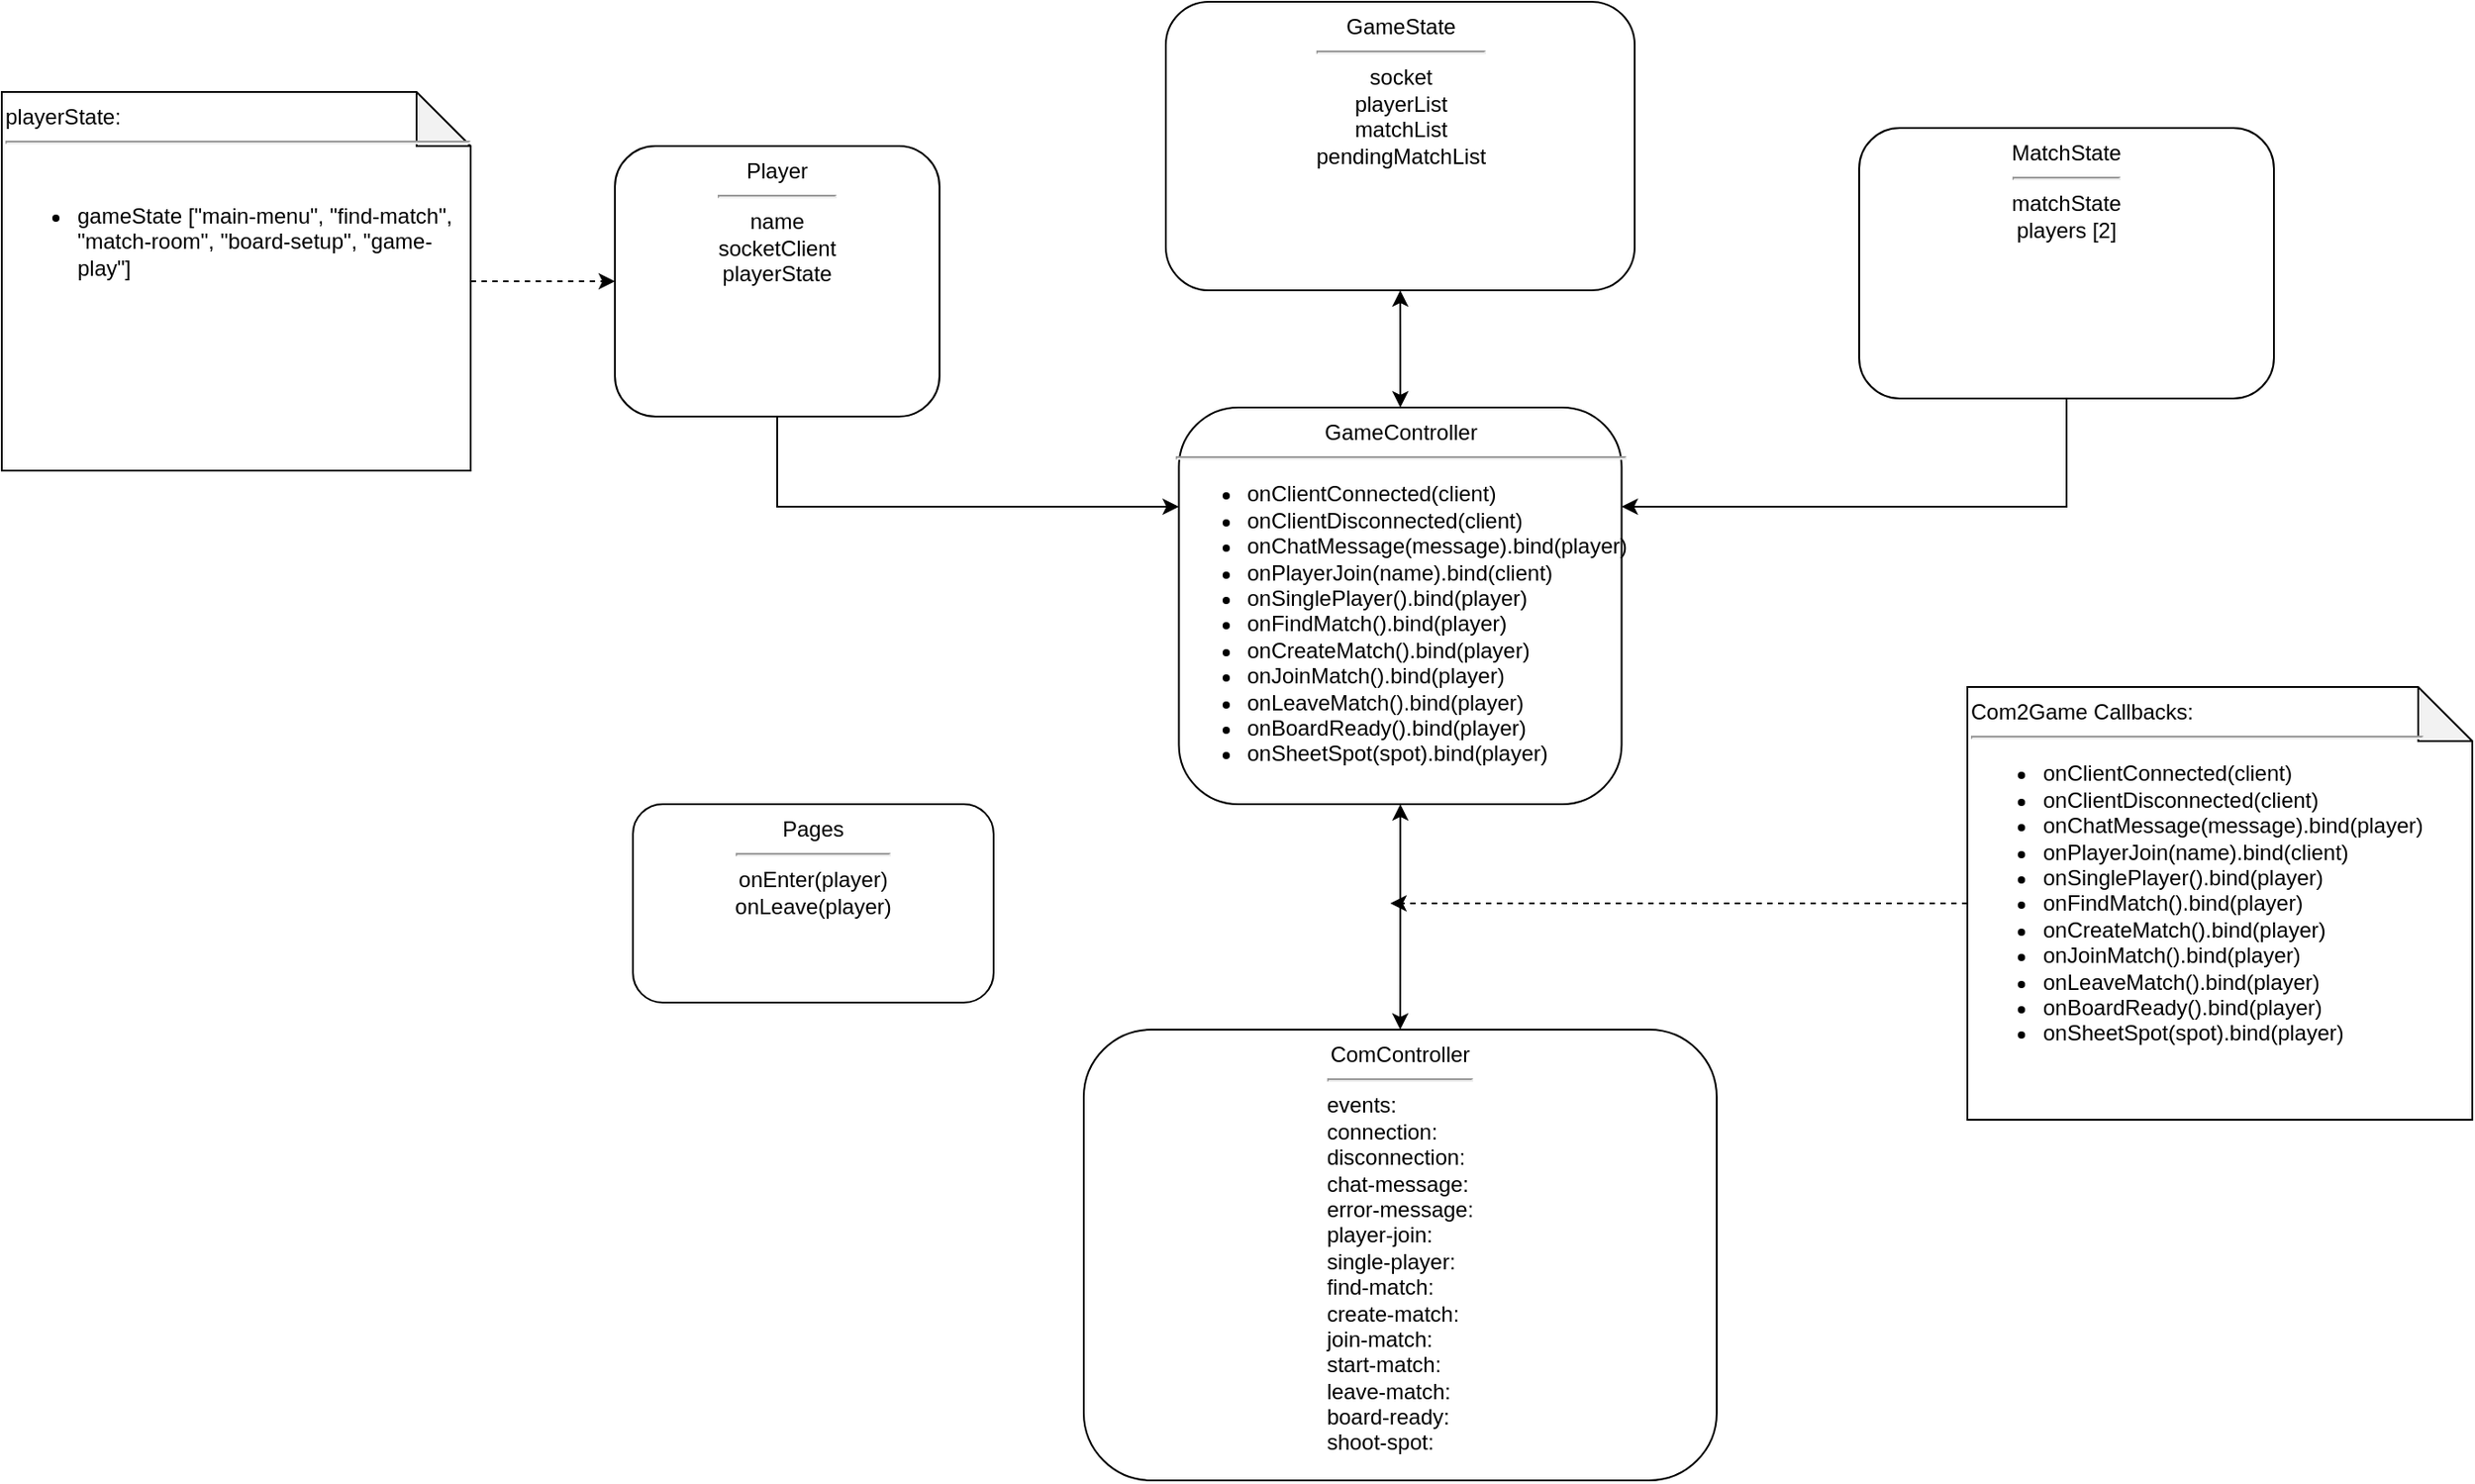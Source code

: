 <mxfile version="16.6.1" type="device"><diagram id="2--WjOtcLYkY1sV8eAKC" name="Page-1"><mxGraphModel dx="1944" dy="574" grid="1" gridSize="10" guides="1" tooltips="1" connect="1" arrows="1" fold="1" page="1" pageScale="1" pageWidth="827" pageHeight="1169" math="0" shadow="0"><root><mxCell id="0"/><mxCell id="1" parent="0"/><mxCell id="0Bng6c4l6XZOkES5vzEN-13" style="edgeStyle=orthogonalEdgeStyle;rounded=0;orthogonalLoop=1;jettySize=auto;html=1;entryX=0;entryY=0.5;entryDx=0;entryDy=0;dashed=1;" edge="1" parent="1" source="0Bng6c4l6XZOkES5vzEN-9" target="0Bng6c4l6XZOkES5vzEN-1"><mxGeometry relative="1" as="geometry"/></mxCell><mxCell id="0Bng6c4l6XZOkES5vzEN-9" value="playerState:&lt;br&gt;&lt;hr&gt;&lt;br&gt;&lt;div&gt;&lt;ul&gt;&lt;li&gt;gameState [&quot;main-menu&quot;, &quot;find-match&quot;, &quot;match-room&quot;, &quot;board-setup&quot;, &quot;game-play&quot;]&lt;/li&gt;&lt;/ul&gt;&lt;/div&gt;" style="shape=note;whiteSpace=wrap;html=1;backgroundOutline=1;darkOpacity=0.05;verticalAlign=top;align=left;" vertex="1" parent="1"><mxGeometry x="-330" y="280" width="260" height="210" as="geometry"/></mxCell><mxCell id="0Bng6c4l6XZOkES5vzEN-12" style="edgeStyle=orthogonalEdgeStyle;rounded=0;orthogonalLoop=1;jettySize=auto;html=1;dashed=1;" edge="1" parent="1" source="0Bng6c4l6XZOkES5vzEN-10"><mxGeometry relative="1" as="geometry"><mxPoint x="440" y="730" as="targetPoint"/></mxGeometry></mxCell><mxCell id="0Bng6c4l6XZOkES5vzEN-10" value="Com2Game Callbacks:&lt;br&gt;&lt;hr&gt;&lt;ul&gt;&lt;li&gt;onClientConnected(client)&lt;/li&gt;&lt;li&gt;onClientDisconnected(client)&lt;/li&gt;&lt;li&gt;onChatMessage(message).bind(player)&lt;/li&gt;&lt;li&gt;onPlayerJoin(name).bind(client)&lt;/li&gt;&lt;li&gt;onSinglePlayer().bind(player)&lt;/li&gt;&lt;li&gt;onFindMatch().bind(player)&lt;/li&gt;&lt;li&gt;onCreateMatch().bind(player)&lt;/li&gt;&lt;li&gt;onJoinMatch().bind(player)&lt;/li&gt;&lt;li&gt;onLeaveMatch().bind(player)&lt;/li&gt;&lt;li&gt;onBoardReady().bind(player)&lt;/li&gt;&lt;li&gt;onSheetSpot(spot).bind(player)&lt;/li&gt;&lt;/ul&gt;" style="shape=note;whiteSpace=wrap;html=1;backgroundOutline=1;darkOpacity=0.05;align=left;verticalAlign=top;" vertex="1" parent="1"><mxGeometry x="760" y="610" width="280" height="240" as="geometry"/></mxCell><mxCell id="0Bng6c4l6XZOkES5vzEN-3" value="GameState&lt;br&gt;&lt;hr&gt;socket&lt;br&gt;playerList&lt;br&gt;matchList&lt;br&gt;pendingMatchList" style="rounded=1;whiteSpace=wrap;html=1;verticalAlign=top;" vertex="1" parent="1"><mxGeometry x="315.5" y="230" width="260" height="160" as="geometry"/></mxCell><mxCell id="0Bng6c4l6XZOkES5vzEN-18" style="edgeStyle=orthogonalEdgeStyle;rounded=0;orthogonalLoop=1;jettySize=auto;html=1;exitX=0.5;exitY=1;exitDx=0;exitDy=0;entryX=1;entryY=0.25;entryDx=0;entryDy=0;startArrow=none;startFill=0;" edge="1" parent="1" source="0Bng6c4l6XZOkES5vzEN-2" target="0Bng6c4l6XZOkES5vzEN-14"><mxGeometry relative="1" as="geometry"/></mxCell><mxCell id="0Bng6c4l6XZOkES5vzEN-2" value="MatchState&lt;br&gt;&lt;hr&gt;matchState&lt;br&gt;players [2]" style="rounded=1;whiteSpace=wrap;html=1;verticalAlign=top;" vertex="1" parent="1"><mxGeometry x="700" y="300" width="230" height="150" as="geometry"/></mxCell><mxCell id="0Bng6c4l6XZOkES5vzEN-17" style="edgeStyle=orthogonalEdgeStyle;rounded=0;orthogonalLoop=1;jettySize=auto;html=1;entryX=0;entryY=0.25;entryDx=0;entryDy=0;startArrow=none;startFill=0;" edge="1" parent="1" source="0Bng6c4l6XZOkES5vzEN-1" target="0Bng6c4l6XZOkES5vzEN-14"><mxGeometry relative="1" as="geometry"><Array as="points"><mxPoint x="100" y="510"/></Array></mxGeometry></mxCell><mxCell id="0Bng6c4l6XZOkES5vzEN-1" value="Player&lt;br&gt;&lt;hr&gt;name&lt;br&gt;socketClient&lt;br&gt;playerState" style="rounded=1;whiteSpace=wrap;html=1;verticalAlign=top;" vertex="1" parent="1"><mxGeometry x="10" y="310" width="180" height="150" as="geometry"/></mxCell><mxCell id="0Bng6c4l6XZOkES5vzEN-5" value="Pages&lt;br&gt;&lt;hr&gt;onEnter(player)&lt;br&gt;onLeave(player)" style="rounded=1;whiteSpace=wrap;html=1;verticalAlign=top;" vertex="1" parent="1"><mxGeometry x="20" y="675" width="200" height="110" as="geometry"/></mxCell><mxCell id="0Bng6c4l6XZOkES5vzEN-4" value="ComController&lt;br&gt;&lt;hr&gt;&lt;div style=&quot;text-align: left&quot;&gt;events:&lt;/div&gt;&lt;div style=&quot;text-align: left&quot;&gt;connection:&amp;nbsp;&lt;/div&gt;&lt;div style=&quot;text-align: left&quot;&gt;disconnection:&lt;/div&gt;&lt;div style=&quot;text-align: left&quot;&gt;chat-message:&lt;/div&gt;&lt;div style=&quot;text-align: left&quot;&gt;error-message:&lt;/div&gt;&lt;div style=&quot;text-align: left&quot;&gt;player-join:&lt;/div&gt;&lt;div style=&quot;text-align: left&quot;&gt;single-player:&lt;/div&gt;&lt;div style=&quot;text-align: left&quot;&gt;find-match:&lt;/div&gt;&lt;div style=&quot;text-align: left&quot;&gt;create-match:&lt;/div&gt;&lt;div style=&quot;text-align: left&quot;&gt;join-match:&lt;/div&gt;&lt;div style=&quot;text-align: left&quot;&gt;start-match:&lt;/div&gt;&lt;div style=&quot;text-align: left&quot;&gt;leave-match:&lt;/div&gt;&lt;div style=&quot;text-align: left&quot;&gt;board-ready:&lt;/div&gt;&lt;div style=&quot;text-align: left&quot;&gt;shoot-spot:&lt;/div&gt;&lt;div style=&quot;text-align: left&quot;&gt;&lt;br&gt;&lt;/div&gt;" style="rounded=1;whiteSpace=wrap;html=1;verticalAlign=top;" vertex="1" parent="1"><mxGeometry x="270" y="800" width="351" height="250" as="geometry"/></mxCell><mxCell id="0Bng6c4l6XZOkES5vzEN-15" style="edgeStyle=orthogonalEdgeStyle;rounded=0;orthogonalLoop=1;jettySize=auto;html=1;startArrow=classic;startFill=1;" edge="1" parent="1" source="0Bng6c4l6XZOkES5vzEN-14" target="0Bng6c4l6XZOkES5vzEN-3"><mxGeometry relative="1" as="geometry"/></mxCell><mxCell id="0Bng6c4l6XZOkES5vzEN-16" style="edgeStyle=orthogonalEdgeStyle;rounded=0;orthogonalLoop=1;jettySize=auto;html=1;startArrow=classic;startFill=1;" edge="1" parent="1" source="0Bng6c4l6XZOkES5vzEN-14" target="0Bng6c4l6XZOkES5vzEN-4"><mxGeometry relative="1" as="geometry"/></mxCell><mxCell id="0Bng6c4l6XZOkES5vzEN-14" value="GameController&lt;br&gt;&lt;hr&gt;&lt;ul style=&quot;text-align: left&quot;&gt;&lt;li&gt;onClientConnected(client)&lt;/li&gt;&lt;li&gt;onClientDisconnected(client)&lt;/li&gt;&lt;li&gt;onChatMessage(message).bind(player)&lt;/li&gt;&lt;li&gt;onPlayerJoin(name).bind(client)&lt;/li&gt;&lt;li&gt;onSinglePlayer().bind(player)&lt;/li&gt;&lt;li&gt;onFindMatch().bind(player)&lt;/li&gt;&lt;li&gt;onCreateMatch().bind(player)&lt;/li&gt;&lt;li&gt;onJoinMatch().bind(player)&lt;/li&gt;&lt;li&gt;onLeaveMatch().bind(player)&lt;/li&gt;&lt;li&gt;onBoardReady().bind(player)&lt;/li&gt;&lt;li&gt;onSheetSpot(spot).bind(player)&lt;/li&gt;&lt;/ul&gt;" style="rounded=1;whiteSpace=wrap;html=1;verticalAlign=top;" vertex="1" parent="1"><mxGeometry x="322.75" y="455" width="245.5" height="220" as="geometry"/></mxCell></root></mxGraphModel></diagram></mxfile>